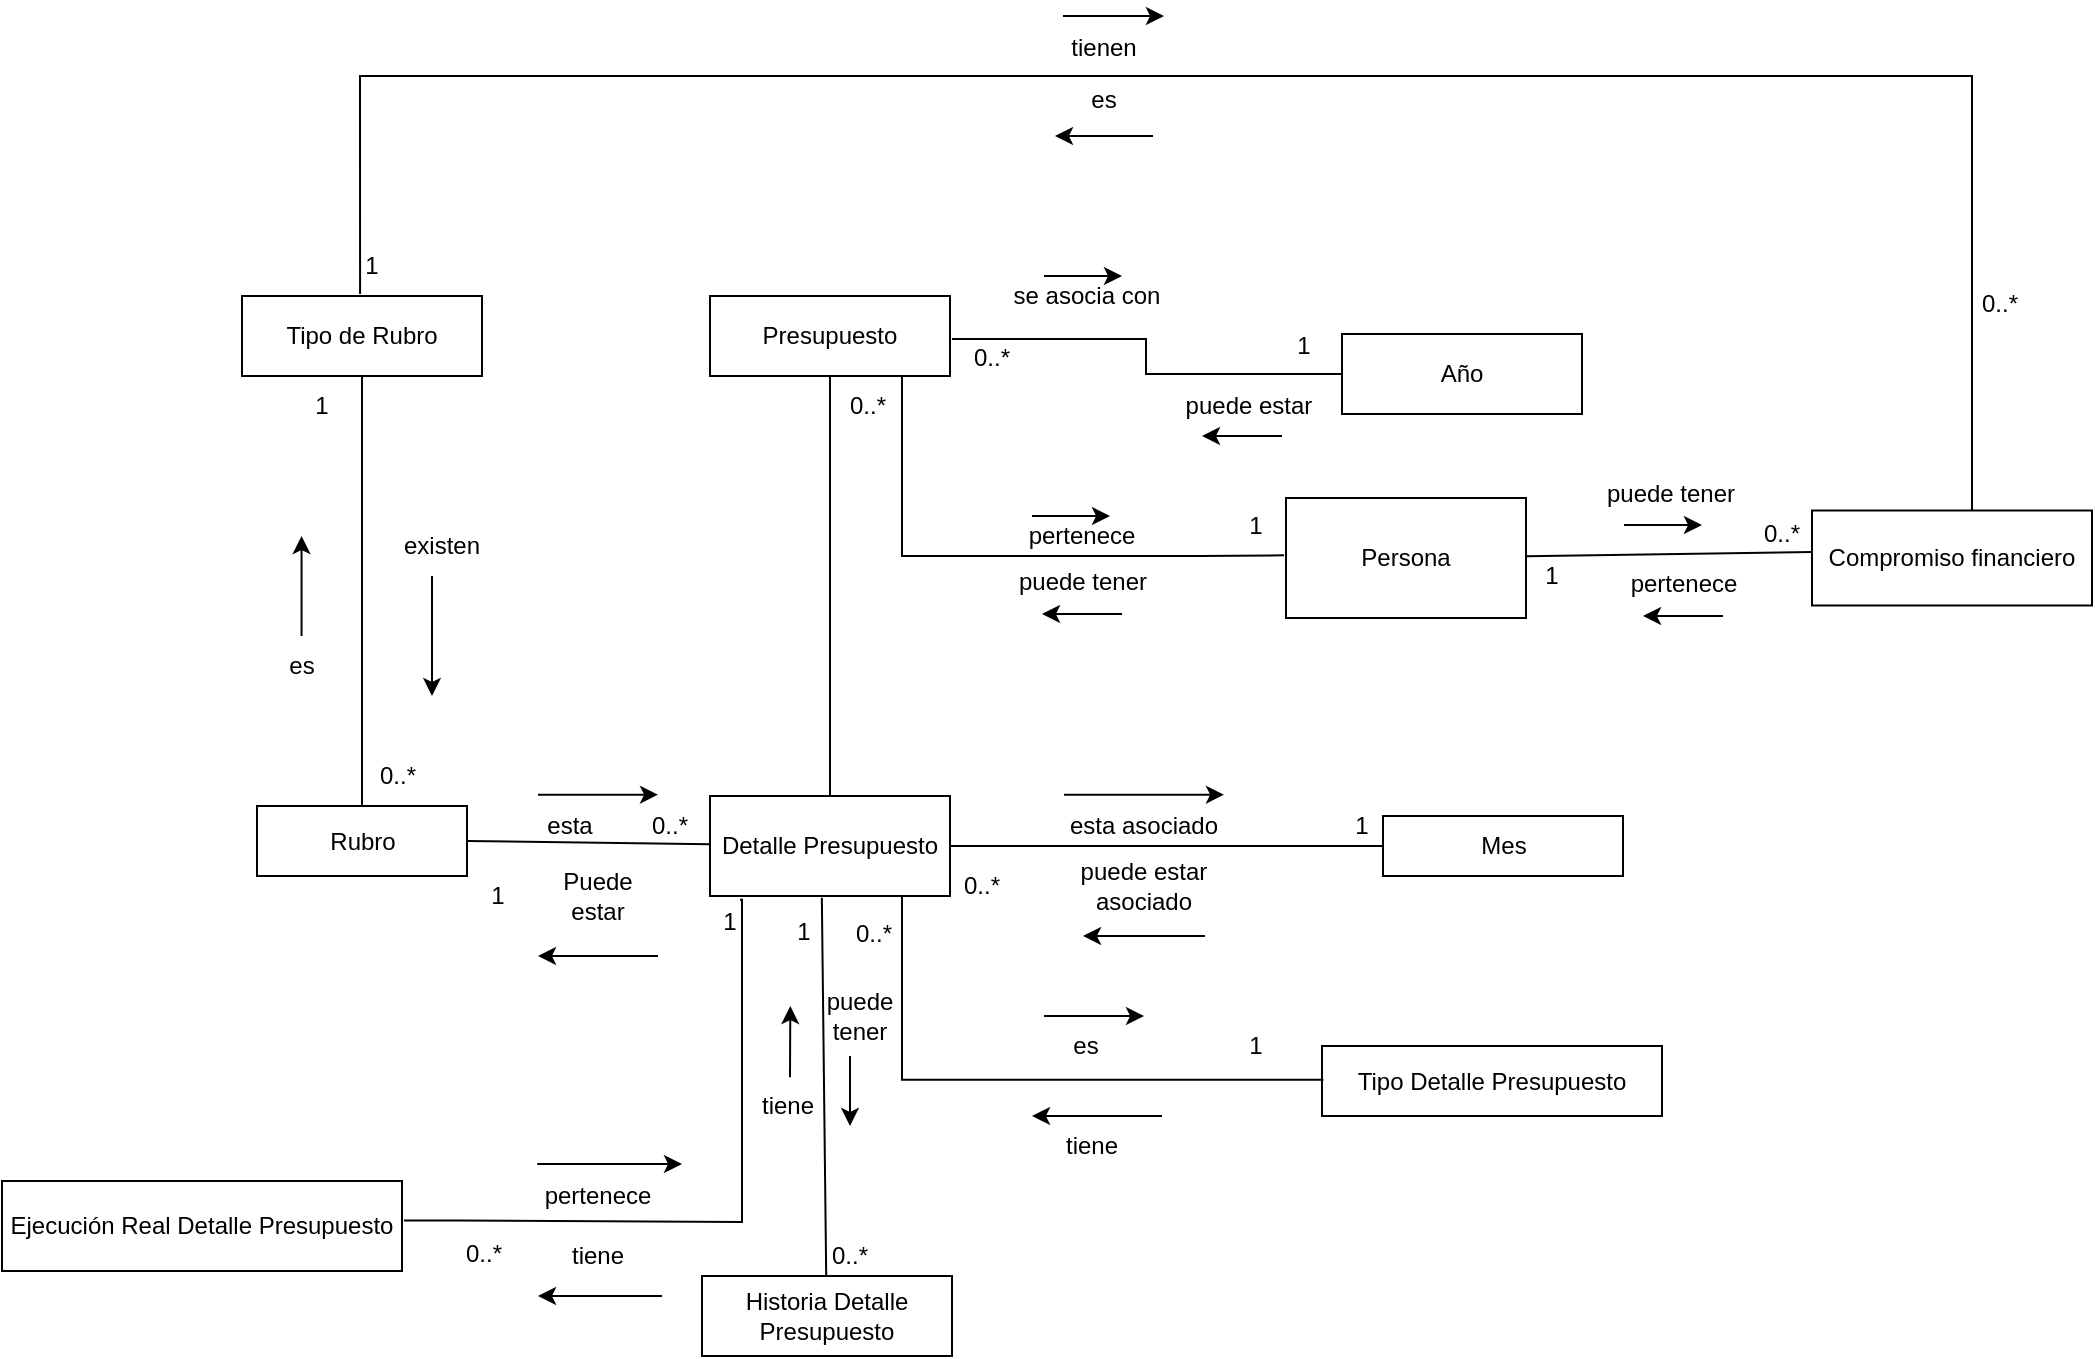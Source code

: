 <mxfile version="20.2.3" type="device"><diagram id="C5RBs43oDa-KdzZeNtuy" name="Page-1"><mxGraphModel dx="1426" dy="1408" grid="1" gridSize="10" guides="1" tooltips="1" connect="0" arrows="0" fold="1" page="1" pageScale="1" pageWidth="827" pageHeight="1169" math="0" shadow="0"><root><mxCell id="WIyWlLk6GJQsqaUBKTNV-0"/><mxCell id="WIyWlLk6GJQsqaUBKTNV-1" parent="WIyWlLk6GJQsqaUBKTNV-0"/><mxCell id="WJLRLvmz7m52M2c8Ak2l-0" value="Tipo de Rubro" style="rounded=0;whiteSpace=wrap;html=1;" parent="WIyWlLk6GJQsqaUBKTNV-1" vertex="1"><mxGeometry x="105" y="120" width="120" height="40" as="geometry"/></mxCell><mxCell id="WJLRLvmz7m52M2c8Ak2l-1" value="Rubro" style="rounded=0;whiteSpace=wrap;html=1;" parent="WIyWlLk6GJQsqaUBKTNV-1" vertex="1"><mxGeometry x="112.5" y="375" width="105" height="35" as="geometry"/></mxCell><mxCell id="WJLRLvmz7m52M2c8Ak2l-3" value="Detalle Presupuesto" style="rounded=0;whiteSpace=wrap;html=1;" parent="WIyWlLk6GJQsqaUBKTNV-1" vertex="1"><mxGeometry x="339" y="370" width="120" height="50" as="geometry"/></mxCell><mxCell id="WJLRLvmz7m52M2c8Ak2l-4" value="Mes" style="rounded=0;whiteSpace=wrap;html=1;" parent="WIyWlLk6GJQsqaUBKTNV-1" vertex="1"><mxGeometry x="675.5" y="380" width="120" height="30" as="geometry"/></mxCell><mxCell id="WJLRLvmz7m52M2c8Ak2l-5" value="Presupuesto" style="rounded=0;whiteSpace=wrap;html=1;" parent="WIyWlLk6GJQsqaUBKTNV-1" vertex="1"><mxGeometry x="339" y="120" width="120" height="40" as="geometry"/></mxCell><mxCell id="WJLRLvmz7m52M2c8Ak2l-6" value="Año" style="rounded=0;whiteSpace=wrap;html=1;" parent="WIyWlLk6GJQsqaUBKTNV-1" vertex="1"><mxGeometry x="655" y="139" width="120" height="40" as="geometry"/></mxCell><mxCell id="WJLRLvmz7m52M2c8Ak2l-7" value="Persona" style="rounded=0;whiteSpace=wrap;html=1;" parent="WIyWlLk6GJQsqaUBKTNV-1" vertex="1"><mxGeometry x="627" y="221" width="120" height="60" as="geometry"/></mxCell><mxCell id="WJLRLvmz7m52M2c8Ak2l-12" value="" style="endArrow=none;html=1;rounded=0;exitX=1;exitY=0.5;exitDx=0;exitDy=0;" parent="WIyWlLk6GJQsqaUBKTNV-1" source="WJLRLvmz7m52M2c8Ak2l-1" target="WJLRLvmz7m52M2c8Ak2l-3" edge="1"><mxGeometry width="50" height="50" relative="1" as="geometry"><mxPoint x="215" y="430" as="sourcePoint"/><mxPoint x="335" y="400" as="targetPoint"/></mxGeometry></mxCell><mxCell id="WJLRLvmz7m52M2c8Ak2l-13" value="0..*" style="text;html=1;strokeColor=none;fillColor=none;align=center;verticalAlign=middle;whiteSpace=wrap;rounded=0;" parent="WIyWlLk6GJQsqaUBKTNV-1" vertex="1"><mxGeometry x="153" y="345" width="60" height="30" as="geometry"/></mxCell><mxCell id="WJLRLvmz7m52M2c8Ak2l-14" value="1" style="text;html=1;strokeColor=none;fillColor=none;align=center;verticalAlign=middle;whiteSpace=wrap;rounded=0;" parent="WIyWlLk6GJQsqaUBKTNV-1" vertex="1"><mxGeometry x="115" y="160" width="60" height="30" as="geometry"/></mxCell><mxCell id="WJLRLvmz7m52M2c8Ak2l-16" value="" style="endArrow=none;html=1;rounded=0;entryX=0;entryY=0.5;entryDx=0;entryDy=0;exitX=1;exitY=0.5;exitDx=0;exitDy=0;" parent="WIyWlLk6GJQsqaUBKTNV-1" source="WJLRLvmz7m52M2c8Ak2l-3" target="WJLRLvmz7m52M2c8Ak2l-4" edge="1"><mxGeometry width="50" height="50" relative="1" as="geometry"><mxPoint x="485" y="400" as="sourcePoint"/><mxPoint x="509" y="350" as="targetPoint"/></mxGeometry></mxCell><mxCell id="WJLRLvmz7m52M2c8Ak2l-17" value="" style="endArrow=none;html=1;rounded=0;entryX=0.5;entryY=1;entryDx=0;entryDy=0;" parent="WIyWlLk6GJQsqaUBKTNV-1" source="WJLRLvmz7m52M2c8Ak2l-3" target="WJLRLvmz7m52M2c8Ak2l-5" edge="1"><mxGeometry width="50" height="50" relative="1" as="geometry"><mxPoint x="335" y="300" as="sourcePoint"/><mxPoint x="385" y="250" as="targetPoint"/></mxGeometry></mxCell><mxCell id="WJLRLvmz7m52M2c8Ak2l-18" value="" style="endArrow=none;html=1;rounded=0;exitX=0.5;exitY=0;exitDx=0;exitDy=0;" parent="WIyWlLk6GJQsqaUBKTNV-1" source="WJLRLvmz7m52M2c8Ak2l-1" target="WJLRLvmz7m52M2c8Ak2l-0" edge="1"><mxGeometry width="50" height="50" relative="1" as="geometry"><mxPoint x="335" y="300" as="sourcePoint"/><mxPoint x="385" y="250" as="targetPoint"/></mxGeometry></mxCell><mxCell id="WJLRLvmz7m52M2c8Ak2l-19" value="Tipo Detalle Presupuesto" style="rounded=0;whiteSpace=wrap;html=1;" parent="WIyWlLk6GJQsqaUBKTNV-1" vertex="1"><mxGeometry x="645" y="495" width="170" height="35" as="geometry"/></mxCell><mxCell id="WJLRLvmz7m52M2c8Ak2l-23" value="" style="endArrow=classic;html=1;rounded=0;" parent="WIyWlLk6GJQsqaUBKTNV-1" edge="1"><mxGeometry width="50" height="50" relative="1" as="geometry"><mxPoint x="200" y="260" as="sourcePoint"/><mxPoint x="200" y="320" as="targetPoint"/></mxGeometry></mxCell><mxCell id="WJLRLvmz7m52M2c8Ak2l-25" value="existen" style="text;html=1;strokeColor=none;fillColor=none;align=center;verticalAlign=middle;whiteSpace=wrap;rounded=0;" parent="WIyWlLk6GJQsqaUBKTNV-1" vertex="1"><mxGeometry x="175" y="230" width="60" height="30" as="geometry"/></mxCell><mxCell id="WJLRLvmz7m52M2c8Ak2l-28" value="es" style="text;html=1;strokeColor=none;fillColor=none;align=center;verticalAlign=middle;whiteSpace=wrap;rounded=0;" parent="WIyWlLk6GJQsqaUBKTNV-1" vertex="1"><mxGeometry x="105" y="290" width="60" height="30" as="geometry"/></mxCell><mxCell id="WJLRLvmz7m52M2c8Ak2l-29" value="" style="endArrow=classic;html=1;rounded=0;" parent="WIyWlLk6GJQsqaUBKTNV-1" edge="1"><mxGeometry width="50" height="50" relative="1" as="geometry"><mxPoint x="134.78" y="290" as="sourcePoint"/><mxPoint x="134.78" y="240" as="targetPoint"/><Array as="points"><mxPoint x="134.78" y="280"/></Array></mxGeometry></mxCell><mxCell id="WJLRLvmz7m52M2c8Ak2l-30" value="" style="endArrow=none;html=1;rounded=0;edgeStyle=orthogonalEdgeStyle;exitX=1.008;exitY=0.538;exitDx=0;exitDy=0;exitPerimeter=0;entryX=0;entryY=0.5;entryDx=0;entryDy=0;entryPerimeter=0;" parent="WIyWlLk6GJQsqaUBKTNV-1" source="WJLRLvmz7m52M2c8Ak2l-5" target="WJLRLvmz7m52M2c8Ak2l-6" edge="1"><mxGeometry width="50" height="50" relative="1" as="geometry"><mxPoint x="395" y="220" as="sourcePoint"/><mxPoint x="445" y="170" as="targetPoint"/></mxGeometry></mxCell><mxCell id="WJLRLvmz7m52M2c8Ak2l-31" value="0..*" style="text;html=1;strokeColor=none;fillColor=none;align=center;verticalAlign=middle;whiteSpace=wrap;rounded=0;" parent="WIyWlLk6GJQsqaUBKTNV-1" vertex="1"><mxGeometry x="460" y="136.25" width="40" height="30" as="geometry"/></mxCell><mxCell id="WJLRLvmz7m52M2c8Ak2l-33" value="1" style="text;html=1;strokeColor=none;fillColor=none;align=center;verticalAlign=middle;whiteSpace=wrap;rounded=0;" parent="WIyWlLk6GJQsqaUBKTNV-1" vertex="1"><mxGeometry x="606" y="130" width="60" height="30" as="geometry"/></mxCell><mxCell id="WJLRLvmz7m52M2c8Ak2l-34" value="" style="endArrow=none;html=1;rounded=0;edgeStyle=orthogonalEdgeStyle;entryX=-0.008;entryY=0.478;entryDx=0;entryDy=0;entryPerimeter=0;" parent="WIyWlLk6GJQsqaUBKTNV-1" source="WJLRLvmz7m52M2c8Ak2l-5" target="WJLRLvmz7m52M2c8Ak2l-7" edge="1"><mxGeometry width="50" height="50" relative="1" as="geometry"><mxPoint x="425" y="180" as="sourcePoint"/><mxPoint x="509" y="200" as="targetPoint"/><Array as="points"><mxPoint x="435" y="250"/><mxPoint x="584" y="250"/></Array></mxGeometry></mxCell><mxCell id="WJLRLvmz7m52M2c8Ak2l-35" value="0..*" style="text;html=1;strokeColor=none;fillColor=none;align=center;verticalAlign=middle;whiteSpace=wrap;rounded=0;" parent="WIyWlLk6GJQsqaUBKTNV-1" vertex="1"><mxGeometry x="450" y="400" width="50" height="30" as="geometry"/></mxCell><mxCell id="WJLRLvmz7m52M2c8Ak2l-36" value="1" style="text;html=1;strokeColor=none;fillColor=none;align=center;verticalAlign=middle;whiteSpace=wrap;rounded=0;" parent="WIyWlLk6GJQsqaUBKTNV-1" vertex="1"><mxGeometry x="645" y="370" width="40" height="30" as="geometry"/></mxCell><mxCell id="WJLRLvmz7m52M2c8Ak2l-37" value="esta asociado" style="text;html=1;strokeColor=none;fillColor=none;align=center;verticalAlign=middle;whiteSpace=wrap;rounded=0;" parent="WIyWlLk6GJQsqaUBKTNV-1" vertex="1"><mxGeometry x="506" y="370" width="100" height="30" as="geometry"/></mxCell><mxCell id="WJLRLvmz7m52M2c8Ak2l-38" value="puede estar asociado" style="text;html=1;strokeColor=none;fillColor=none;align=center;verticalAlign=middle;whiteSpace=wrap;rounded=0;" parent="WIyWlLk6GJQsqaUBKTNV-1" vertex="1"><mxGeometry x="506" y="405" width="100" height="20" as="geometry"/></mxCell><mxCell id="WJLRLvmz7m52M2c8Ak2l-40" value="" style="endArrow=classic;html=1;rounded=0;" parent="WIyWlLk6GJQsqaUBKTNV-1" edge="1"><mxGeometry width="50" height="50" relative="1" as="geometry"><mxPoint x="516" y="369.33" as="sourcePoint"/><mxPoint x="596" y="369.33" as="targetPoint"/></mxGeometry></mxCell><mxCell id="WJLRLvmz7m52M2c8Ak2l-41" value="" style="endArrow=classic;html=1;rounded=0;" parent="WIyWlLk6GJQsqaUBKTNV-1" edge="1"><mxGeometry width="50" height="50" relative="1" as="geometry"><mxPoint x="586.5" y="440.0" as="sourcePoint"/><mxPoint x="525.5" y="440" as="targetPoint"/></mxGeometry></mxCell><mxCell id="WJLRLvmz7m52M2c8Ak2l-42" value="" style="endArrow=none;html=1;rounded=0;edgeStyle=orthogonalEdgeStyle;exitX=0.004;exitY=0.482;exitDx=0;exitDy=0;exitPerimeter=0;entryX=0.805;entryY=0.997;entryDx=0;entryDy=0;entryPerimeter=0;" parent="WIyWlLk6GJQsqaUBKTNV-1" source="WJLRLvmz7m52M2c8Ak2l-19" target="WJLRLvmz7m52M2c8Ak2l-3" edge="1"><mxGeometry width="50" height="50" relative="1" as="geometry"><mxPoint x="595" y="530" as="sourcePoint"/><mxPoint x="398" y="430" as="targetPoint"/><Array as="points"><mxPoint x="435" y="511"/><mxPoint x="435" y="420"/></Array></mxGeometry></mxCell><mxCell id="WJLRLvmz7m52M2c8Ak2l-43" value="1" style="text;html=1;strokeColor=none;fillColor=none;align=center;verticalAlign=middle;whiteSpace=wrap;rounded=0;" parent="WIyWlLk6GJQsqaUBKTNV-1" vertex="1"><mxGeometry x="213" y="405" width="40" height="30" as="geometry"/></mxCell><mxCell id="WJLRLvmz7m52M2c8Ak2l-44" value="esta" style="text;html=1;strokeColor=none;fillColor=none;align=center;verticalAlign=middle;whiteSpace=wrap;rounded=0;" parent="WIyWlLk6GJQsqaUBKTNV-1" vertex="1"><mxGeometry x="239" y="380" width="60" height="10" as="geometry"/></mxCell><mxCell id="WJLRLvmz7m52M2c8Ak2l-45" value="0..*" style="text;html=1;strokeColor=none;fillColor=none;align=center;verticalAlign=middle;whiteSpace=wrap;rounded=0;" parent="WIyWlLk6GJQsqaUBKTNV-1" vertex="1"><mxGeometry x="299" y="370" width="40" height="30" as="geometry"/></mxCell><mxCell id="WJLRLvmz7m52M2c8Ak2l-46" value="Puede estar" style="text;html=1;strokeColor=none;fillColor=none;align=center;verticalAlign=middle;whiteSpace=wrap;rounded=0;" parent="WIyWlLk6GJQsqaUBKTNV-1" vertex="1"><mxGeometry x="253" y="405" width="60" height="30" as="geometry"/></mxCell><mxCell id="WJLRLvmz7m52M2c8Ak2l-47" value="" style="endArrow=classic;html=1;rounded=0;" parent="WIyWlLk6GJQsqaUBKTNV-1" edge="1"><mxGeometry width="50" height="50" relative="1" as="geometry"><mxPoint x="313" y="450" as="sourcePoint"/><mxPoint x="253" y="450" as="targetPoint"/></mxGeometry></mxCell><mxCell id="WJLRLvmz7m52M2c8Ak2l-48" value="" style="endArrow=classic;html=1;rounded=0;" parent="WIyWlLk6GJQsqaUBKTNV-1" edge="1"><mxGeometry width="50" height="50" relative="1" as="geometry"><mxPoint x="253" y="369.33" as="sourcePoint"/><mxPoint x="313" y="369.33" as="targetPoint"/></mxGeometry></mxCell><mxCell id="WJLRLvmz7m52M2c8Ak2l-49" value="0..*" style="text;html=1;strokeColor=none;fillColor=none;align=center;verticalAlign=middle;whiteSpace=wrap;rounded=0;" parent="WIyWlLk6GJQsqaUBKTNV-1" vertex="1"><mxGeometry x="405" y="160" width="26" height="30" as="geometry"/></mxCell><mxCell id="WJLRLvmz7m52M2c8Ak2l-50" value="1" style="text;html=1;strokeColor=none;fillColor=none;align=center;verticalAlign=middle;whiteSpace=wrap;rounded=0;" parent="WIyWlLk6GJQsqaUBKTNV-1" vertex="1"><mxGeometry x="597" y="220" width="30" height="30" as="geometry"/></mxCell><mxCell id="WJLRLvmz7m52M2c8Ak2l-51" value="pertenece" style="text;html=1;strokeColor=none;fillColor=none;align=center;verticalAlign=middle;whiteSpace=wrap;rounded=0;" parent="WIyWlLk6GJQsqaUBKTNV-1" vertex="1"><mxGeometry x="495" y="230" width="60" height="20" as="geometry"/></mxCell><mxCell id="WJLRLvmz7m52M2c8Ak2l-52" value="" style="endArrow=classic;html=1;rounded=0;" parent="WIyWlLk6GJQsqaUBKTNV-1" edge="1"><mxGeometry width="50" height="50" relative="1" as="geometry"><mxPoint x="545" y="279" as="sourcePoint"/><mxPoint x="505" y="279" as="targetPoint"/></mxGeometry></mxCell><mxCell id="WJLRLvmz7m52M2c8Ak2l-53" value="puede tener" style="text;html=1;strokeColor=none;fillColor=none;align=center;verticalAlign=middle;whiteSpace=wrap;rounded=0;" parent="WIyWlLk6GJQsqaUBKTNV-1" vertex="1"><mxGeometry x="484.5" y="252" width="81" height="22" as="geometry"/></mxCell><mxCell id="WJLRLvmz7m52M2c8Ak2l-54" value="" style="endArrow=classic;html=1;rounded=0;" parent="WIyWlLk6GJQsqaUBKTNV-1" edge="1"><mxGeometry width="50" height="50" relative="1" as="geometry"><mxPoint x="500" y="230" as="sourcePoint"/><mxPoint x="539" y="230" as="targetPoint"/></mxGeometry></mxCell><mxCell id="WJLRLvmz7m52M2c8Ak2l-55" value="se asocia con" style="text;html=1;strokeColor=none;fillColor=none;align=center;verticalAlign=middle;whiteSpace=wrap;rounded=0;" parent="WIyWlLk6GJQsqaUBKTNV-1" vertex="1"><mxGeometry x="484.5" y="110" width="85" height="20" as="geometry"/></mxCell><mxCell id="WJLRLvmz7m52M2c8Ak2l-56" value="puede estar" style="text;html=1;strokeColor=none;fillColor=none;align=center;verticalAlign=middle;whiteSpace=wrap;rounded=0;" parent="WIyWlLk6GJQsqaUBKTNV-1" vertex="1"><mxGeometry x="565.5" y="165" width="85" height="20" as="geometry"/></mxCell><mxCell id="WJLRLvmz7m52M2c8Ak2l-57" value="" style="endArrow=classic;html=1;rounded=0;" parent="WIyWlLk6GJQsqaUBKTNV-1" edge="1"><mxGeometry width="50" height="50" relative="1" as="geometry"><mxPoint x="506" y="110" as="sourcePoint"/><mxPoint x="545" y="110" as="targetPoint"/></mxGeometry></mxCell><mxCell id="WJLRLvmz7m52M2c8Ak2l-58" value="" style="endArrow=classic;html=1;rounded=0;" parent="WIyWlLk6GJQsqaUBKTNV-1" edge="1"><mxGeometry width="50" height="50" relative="1" as="geometry"><mxPoint x="625" y="190" as="sourcePoint"/><mxPoint x="585" y="190" as="targetPoint"/></mxGeometry></mxCell><mxCell id="WJLRLvmz7m52M2c8Ak2l-60" value="Ejecución Real Detalle Presupuesto" style="rounded=0;whiteSpace=wrap;html=1;" parent="WIyWlLk6GJQsqaUBKTNV-1" vertex="1"><mxGeometry x="-15" y="562.5" width="200" height="45" as="geometry"/></mxCell><mxCell id="WJLRLvmz7m52M2c8Ak2l-62" value="" style="endArrow=none;html=1;rounded=0;edgeStyle=orthogonalEdgeStyle;exitX=1.005;exitY=0.438;exitDx=0;exitDy=0;exitPerimeter=0;entryX=0.125;entryY=1.037;entryDx=0;entryDy=0;entryPerimeter=0;" parent="WIyWlLk6GJQsqaUBKTNV-1" source="WJLRLvmz7m52M2c8Ak2l-60" target="WJLRLvmz7m52M2c8Ak2l-3" edge="1"><mxGeometry width="50" height="50" relative="1" as="geometry"><mxPoint x="285" y="540" as="sourcePoint"/><mxPoint x="355" y="432" as="targetPoint"/><Array as="points"><mxPoint x="214" y="583"/><mxPoint x="355" y="583"/><mxPoint x="355" y="422"/></Array></mxGeometry></mxCell><mxCell id="WJLRLvmz7m52M2c8Ak2l-63" value="0..*" style="text;html=1;strokeColor=none;fillColor=none;align=center;verticalAlign=middle;whiteSpace=wrap;rounded=0;" parent="WIyWlLk6GJQsqaUBKTNV-1" vertex="1"><mxGeometry x="205" y="590" width="42" height="17" as="geometry"/></mxCell><mxCell id="WJLRLvmz7m52M2c8Ak2l-64" value="1" style="text;html=1;strokeColor=none;fillColor=none;align=center;verticalAlign=middle;whiteSpace=wrap;rounded=0;" parent="WIyWlLk6GJQsqaUBKTNV-1" vertex="1"><mxGeometry x="339" y="429" width="20" height="7" as="geometry"/></mxCell><mxCell id="WJLRLvmz7m52M2c8Ak2l-66" value="pertenece" style="text;html=1;strokeColor=none;fillColor=none;align=center;verticalAlign=middle;whiteSpace=wrap;rounded=0;" parent="WIyWlLk6GJQsqaUBKTNV-1" vertex="1"><mxGeometry x="253" y="555" width="60" height="30" as="geometry"/></mxCell><mxCell id="WJLRLvmz7m52M2c8Ak2l-67" value="" style="endArrow=classic;html=1;rounded=0;exitX=-0.006;exitY=-0.033;exitDx=0;exitDy=0;exitPerimeter=0;" parent="WIyWlLk6GJQsqaUBKTNV-1" source="WJLRLvmz7m52M2c8Ak2l-66" edge="1"><mxGeometry width="50" height="50" relative="1" as="geometry"><mxPoint x="285" y="540" as="sourcePoint"/><mxPoint x="325" y="554" as="targetPoint"/></mxGeometry></mxCell><mxCell id="WJLRLvmz7m52M2c8Ak2l-68" value="tiene" style="text;html=1;strokeColor=none;fillColor=none;align=center;verticalAlign=middle;whiteSpace=wrap;rounded=0;" parent="WIyWlLk6GJQsqaUBKTNV-1" vertex="1"><mxGeometry x="262" y="590" width="42" height="20" as="geometry"/></mxCell><mxCell id="WJLRLvmz7m52M2c8Ak2l-69" value="" style="endArrow=classic;html=1;rounded=0;" parent="WIyWlLk6GJQsqaUBKTNV-1" edge="1"><mxGeometry width="50" height="50" relative="1" as="geometry"><mxPoint x="315" y="620" as="sourcePoint"/><mxPoint x="253" y="620" as="targetPoint"/></mxGeometry></mxCell><mxCell id="WJLRLvmz7m52M2c8Ak2l-70" value="0..*" style="text;html=1;strokeColor=none;fillColor=none;align=center;verticalAlign=middle;whiteSpace=wrap;rounded=0;" parent="WIyWlLk6GJQsqaUBKTNV-1" vertex="1"><mxGeometry x="411" y="433.5" width="20" height="10" as="geometry"/></mxCell><mxCell id="WJLRLvmz7m52M2c8Ak2l-71" value="1" style="text;html=1;strokeColor=none;fillColor=none;align=center;verticalAlign=middle;whiteSpace=wrap;rounded=0;" parent="WIyWlLk6GJQsqaUBKTNV-1" vertex="1"><mxGeometry x="602" y="490" width="20" height="10" as="geometry"/></mxCell><mxCell id="WJLRLvmz7m52M2c8Ak2l-72" value="" style="endArrow=classic;html=1;rounded=0;" parent="WIyWlLk6GJQsqaUBKTNV-1" edge="1"><mxGeometry width="50" height="50" relative="1" as="geometry"><mxPoint x="565" y="530" as="sourcePoint"/><mxPoint x="500" y="530" as="targetPoint"/></mxGeometry></mxCell><mxCell id="WJLRLvmz7m52M2c8Ak2l-73" value="" style="endArrow=classic;html=1;rounded=0;" parent="WIyWlLk6GJQsqaUBKTNV-1" edge="1"><mxGeometry width="50" height="50" relative="1" as="geometry"><mxPoint x="506" y="480" as="sourcePoint"/><mxPoint x="556" y="480" as="targetPoint"/></mxGeometry></mxCell><mxCell id="WJLRLvmz7m52M2c8Ak2l-75" value="es" style="text;html=1;strokeColor=none;fillColor=none;align=center;verticalAlign=middle;whiteSpace=wrap;rounded=0;" parent="WIyWlLk6GJQsqaUBKTNV-1" vertex="1"><mxGeometry x="507" y="485" width="40" height="20" as="geometry"/></mxCell><mxCell id="WJLRLvmz7m52M2c8Ak2l-76" value="tiene" style="text;html=1;strokeColor=none;fillColor=none;align=center;verticalAlign=middle;whiteSpace=wrap;rounded=0;" parent="WIyWlLk6GJQsqaUBKTNV-1" vertex="1"><mxGeometry x="510" y="535" width="40" height="20" as="geometry"/></mxCell><mxCell id="WAUeKTB4VPL3JYVY55jF-0" value="" style="endArrow=none;html=1;rounded=0;entryX=0.466;entryY=1.017;entryDx=0;entryDy=0;entryPerimeter=0;exitX=0.497;exitY=0.034;exitDx=0;exitDy=0;exitPerimeter=0;" parent="WIyWlLk6GJQsqaUBKTNV-1" source="WAUeKTB4VPL3JYVY55jF-1" target="WJLRLvmz7m52M2c8Ak2l-3" edge="1"><mxGeometry width="50" height="50" relative="1" as="geometry"><mxPoint x="395" y="610" as="sourcePoint"/><mxPoint x="475" y="420" as="targetPoint"/></mxGeometry></mxCell><mxCell id="WAUeKTB4VPL3JYVY55jF-1" value="Historia Detalle Presupuesto" style="rounded=0;whiteSpace=wrap;html=1;" parent="WIyWlLk6GJQsqaUBKTNV-1" vertex="1"><mxGeometry x="335" y="610" width="125" height="40" as="geometry"/></mxCell><mxCell id="WAUeKTB4VPL3JYVY55jF-2" value="1" style="text;html=1;strokeColor=none;fillColor=none;align=center;verticalAlign=middle;whiteSpace=wrap;rounded=0;" parent="WIyWlLk6GJQsqaUBKTNV-1" vertex="1"><mxGeometry x="379" y="432" width="14" height="11.5" as="geometry"/></mxCell><mxCell id="WAUeKTB4VPL3JYVY55jF-3" value="0..*" style="text;html=1;strokeColor=none;fillColor=none;align=center;verticalAlign=middle;whiteSpace=wrap;rounded=0;" parent="WIyWlLk6GJQsqaUBKTNV-1" vertex="1"><mxGeometry x="396" y="592.5" width="26" height="15" as="geometry"/></mxCell><mxCell id="WAUeKTB4VPL3JYVY55jF-4" value="" style="endArrow=classic;html=1;rounded=0;" parent="WIyWlLk6GJQsqaUBKTNV-1" edge="1"><mxGeometry width="50" height="50" relative="1" as="geometry"><mxPoint x="409" y="500" as="sourcePoint"/><mxPoint x="409" y="535" as="targetPoint"/></mxGeometry></mxCell><mxCell id="WAUeKTB4VPL3JYVY55jF-6" value="puede tener" style="text;html=1;strokeColor=none;fillColor=none;align=center;verticalAlign=middle;whiteSpace=wrap;rounded=0;" parent="WIyWlLk6GJQsqaUBKTNV-1" vertex="1"><mxGeometry x="391" y="475" width="46" height="10" as="geometry"/></mxCell><mxCell id="WAUeKTB4VPL3JYVY55jF-7" value="" style="endArrow=classic;html=1;rounded=0;" parent="WIyWlLk6GJQsqaUBKTNV-1" edge="1"><mxGeometry width="50" height="50" relative="1" as="geometry"><mxPoint x="379.0" y="510.66" as="sourcePoint"/><mxPoint x="379.16" y="475.004" as="targetPoint"/></mxGeometry></mxCell><mxCell id="WAUeKTB4VPL3JYVY55jF-8" value="tiene" style="text;html=1;strokeColor=none;fillColor=none;align=center;verticalAlign=middle;whiteSpace=wrap;rounded=0;" parent="WIyWlLk6GJQsqaUBKTNV-1" vertex="1"><mxGeometry x="363" y="520" width="30" height="10" as="geometry"/></mxCell><mxCell id="kmmZKGBpIPShf_jPRLts-1" value="Compromiso financiero" style="rounded=0;whiteSpace=wrap;html=1;" vertex="1" parent="WIyWlLk6GJQsqaUBKTNV-1"><mxGeometry x="890" y="227.25" width="140" height="47.5" as="geometry"/></mxCell><mxCell id="kmmZKGBpIPShf_jPRLts-2" value="" style="endArrow=none;html=1;rounded=0;entryX=0;entryY=0.437;entryDx=0;entryDy=0;entryPerimeter=0;" edge="1" parent="WIyWlLk6GJQsqaUBKTNV-1" source="WJLRLvmz7m52M2c8Ak2l-7" target="kmmZKGBpIPShf_jPRLts-1"><mxGeometry width="50" height="50" relative="1" as="geometry"><mxPoint x="800" y="200" as="sourcePoint"/><mxPoint x="825" y="110" as="targetPoint"/></mxGeometry></mxCell><mxCell id="kmmZKGBpIPShf_jPRLts-3" value="" style="endArrow=none;html=1;rounded=0;exitX=0.492;exitY=-0.025;exitDx=0;exitDy=0;exitPerimeter=0;edgeStyle=orthogonalEdgeStyle;" edge="1" parent="WIyWlLk6GJQsqaUBKTNV-1" source="WJLRLvmz7m52M2c8Ak2l-0" target="kmmZKGBpIPShf_jPRLts-1"><mxGeometry width="50" height="50" relative="1" as="geometry"><mxPoint x="165" y="120" as="sourcePoint"/><mxPoint x="1020" y="40" as="targetPoint"/><Array as="points"><mxPoint x="164" y="10"/><mxPoint x="970" y="10"/></Array></mxGeometry></mxCell><mxCell id="kmmZKGBpIPShf_jPRLts-5" value="0..*" style="text;html=1;strokeColor=none;fillColor=none;align=center;verticalAlign=middle;whiteSpace=wrap;rounded=0;" vertex="1" parent="WIyWlLk6GJQsqaUBKTNV-1"><mxGeometry x="969" y="109" width="30" height="30" as="geometry"/></mxCell><mxCell id="kmmZKGBpIPShf_jPRLts-6" value="0..*" style="text;html=1;strokeColor=none;fillColor=none;align=center;verticalAlign=middle;whiteSpace=wrap;rounded=0;" vertex="1" parent="WIyWlLk6GJQsqaUBKTNV-1"><mxGeometry x="860" y="224" width="30" height="30" as="geometry"/></mxCell><mxCell id="kmmZKGBpIPShf_jPRLts-7" value="1" style="text;html=1;strokeColor=none;fillColor=none;align=center;verticalAlign=middle;whiteSpace=wrap;rounded=0;" vertex="1" parent="WIyWlLk6GJQsqaUBKTNV-1"><mxGeometry x="745" y="244.75" width="30" height="30" as="geometry"/></mxCell><mxCell id="kmmZKGBpIPShf_jPRLts-8" value="1" style="text;html=1;strokeColor=none;fillColor=none;align=center;verticalAlign=middle;whiteSpace=wrap;rounded=0;" vertex="1" parent="WIyWlLk6GJQsqaUBKTNV-1"><mxGeometry x="155" y="90" width="30" height="30" as="geometry"/></mxCell><mxCell id="kmmZKGBpIPShf_jPRLts-9" value="es" style="text;html=1;strokeColor=none;fillColor=none;align=center;verticalAlign=middle;whiteSpace=wrap;rounded=0;" vertex="1" parent="WIyWlLk6GJQsqaUBKTNV-1"><mxGeometry x="505.5" y="12" width="60" height="20" as="geometry"/></mxCell><mxCell id="kmmZKGBpIPShf_jPRLts-10" value="tienen" style="text;html=1;strokeColor=none;fillColor=none;align=center;verticalAlign=middle;whiteSpace=wrap;rounded=0;" vertex="1" parent="WIyWlLk6GJQsqaUBKTNV-1"><mxGeometry x="506" y="-14" width="60" height="20" as="geometry"/></mxCell><mxCell id="kmmZKGBpIPShf_jPRLts-11" value="" style="endArrow=classic;html=1;rounded=0;" edge="1" parent="WIyWlLk6GJQsqaUBKTNV-1"><mxGeometry width="50" height="50" relative="1" as="geometry"><mxPoint x="515.5" y="-20" as="sourcePoint"/><mxPoint x="566" y="-20" as="targetPoint"/></mxGeometry></mxCell><mxCell id="kmmZKGBpIPShf_jPRLts-12" value="" style="endArrow=classic;html=1;rounded=0;" edge="1" parent="WIyWlLk6GJQsqaUBKTNV-1"><mxGeometry width="50" height="50" relative="1" as="geometry"><mxPoint x="560.5" y="40" as="sourcePoint"/><mxPoint x="511.5" y="40" as="targetPoint"/></mxGeometry></mxCell><mxCell id="kmmZKGBpIPShf_jPRLts-13" value="pertenece" style="text;html=1;strokeColor=none;fillColor=none;align=center;verticalAlign=middle;whiteSpace=wrap;rounded=0;" vertex="1" parent="WIyWlLk6GJQsqaUBKTNV-1"><mxGeometry x="795.5" y="254" width="60" height="20" as="geometry"/></mxCell><mxCell id="kmmZKGBpIPShf_jPRLts-14" value="" style="endArrow=classic;html=1;rounded=0;" edge="1" parent="WIyWlLk6GJQsqaUBKTNV-1"><mxGeometry width="50" height="50" relative="1" as="geometry"><mxPoint x="845.5" y="280" as="sourcePoint"/><mxPoint x="805.5" y="280" as="targetPoint"/></mxGeometry></mxCell><mxCell id="kmmZKGBpIPShf_jPRLts-15" value="puede tener" style="text;html=1;strokeColor=none;fillColor=none;align=center;verticalAlign=middle;whiteSpace=wrap;rounded=0;" vertex="1" parent="WIyWlLk6GJQsqaUBKTNV-1"><mxGeometry x="779" y="208" width="81" height="22" as="geometry"/></mxCell><mxCell id="kmmZKGBpIPShf_jPRLts-16" value="" style="endArrow=classic;html=1;rounded=0;" edge="1" parent="WIyWlLk6GJQsqaUBKTNV-1"><mxGeometry width="50" height="50" relative="1" as="geometry"><mxPoint x="796" y="234.5" as="sourcePoint"/><mxPoint x="835" y="234.5" as="targetPoint"/></mxGeometry></mxCell></root></mxGraphModel></diagram></mxfile>